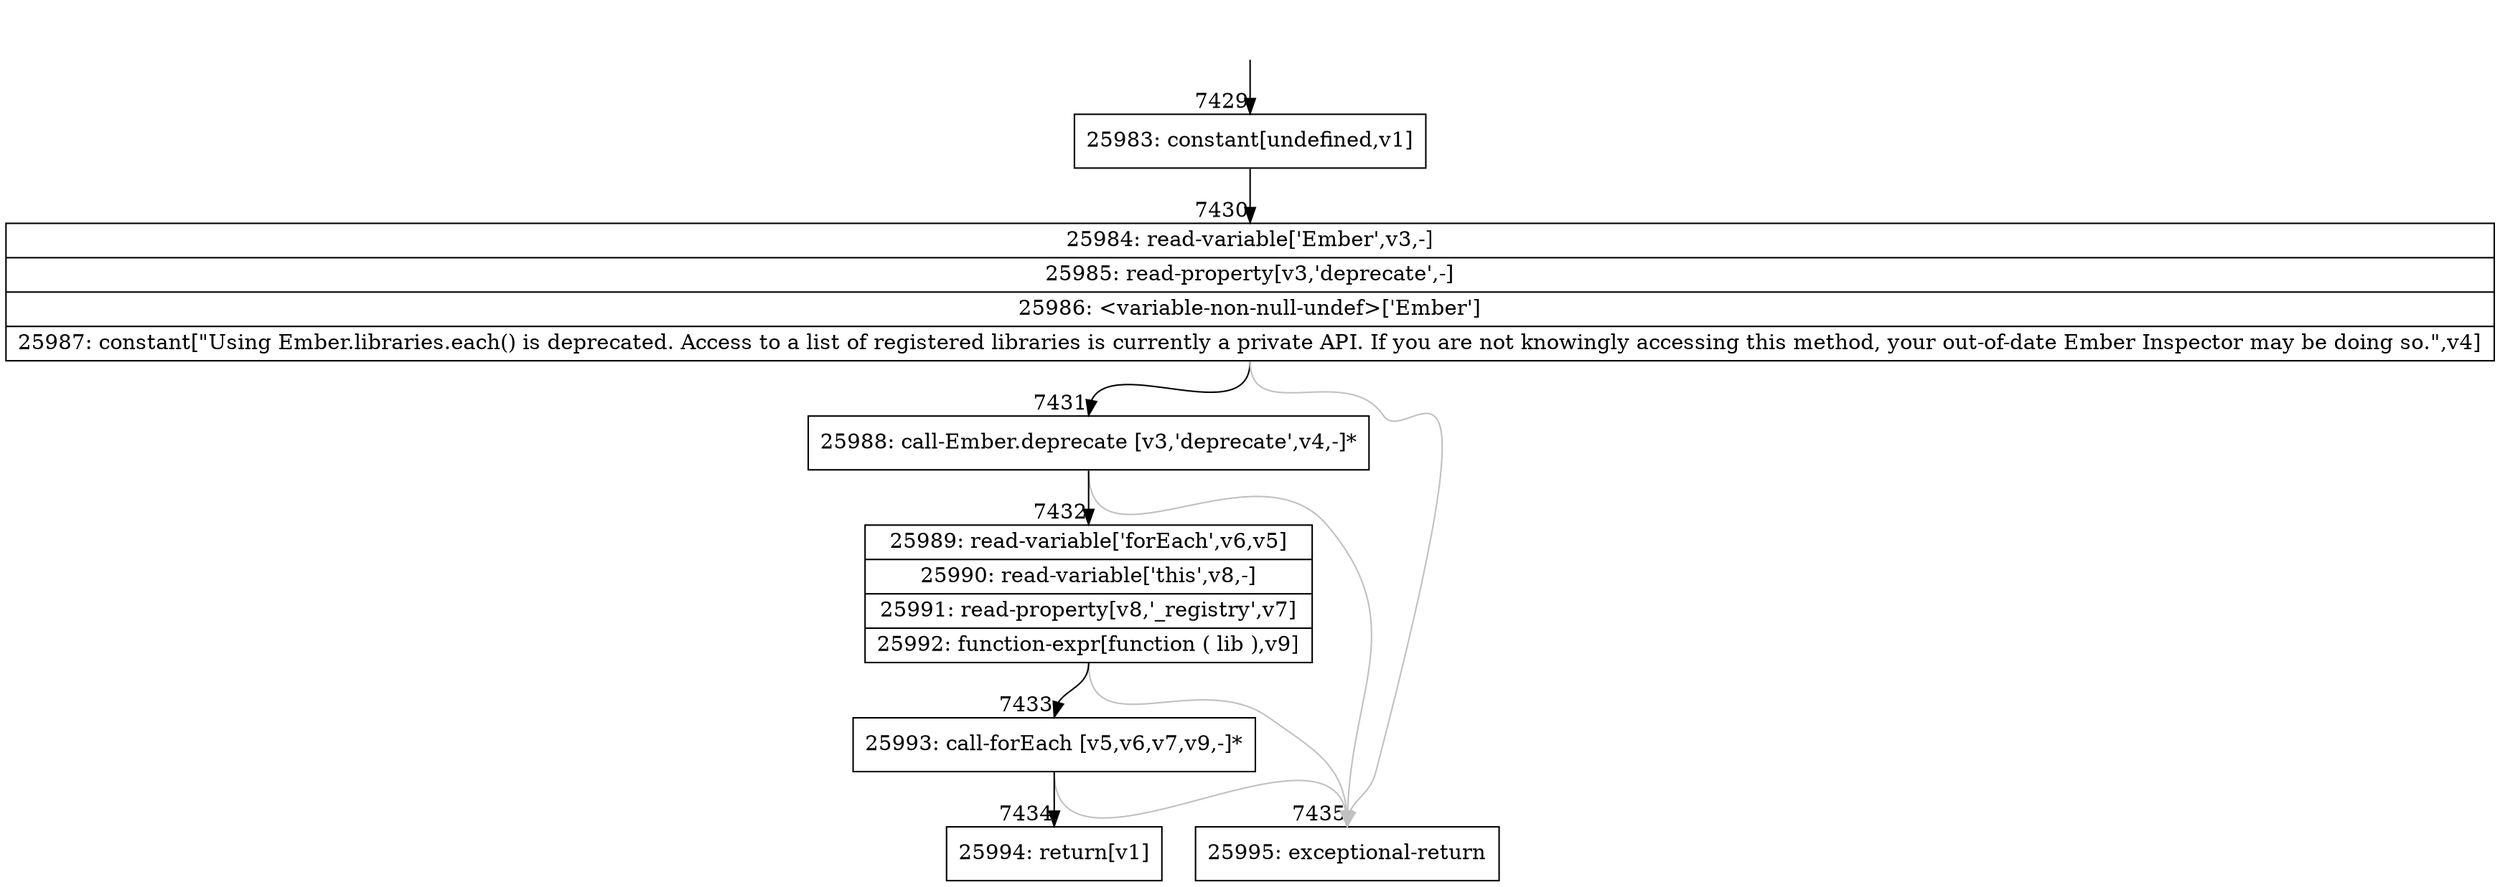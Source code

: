 digraph {
rankdir="TD"
BB_entry619[shape=none,label=""];
BB_entry619 -> BB7429 [tailport=s, headport=n, headlabel="    7429"]
BB7429 [shape=record label="{25983: constant[undefined,v1]}" ] 
BB7429 -> BB7430 [tailport=s, headport=n, headlabel="      7430"]
BB7430 [shape=record label="{25984: read-variable['Ember',v3,-]|25985: read-property[v3,'deprecate',-]|25986: \<variable-non-null-undef\>['Ember']|25987: constant[\"Using Ember.libraries.each() is deprecated. Access to a list of registered libraries is currently a private API. If you are not knowingly accessing this method, your out-of-date Ember Inspector may be doing so.\",v4]}" ] 
BB7430 -> BB7431 [tailport=s, headport=n, headlabel="      7431"]
BB7430 -> BB7435 [tailport=s, headport=n, color=gray, headlabel="      7435"]
BB7431 [shape=record label="{25988: call-Ember.deprecate [v3,'deprecate',v4,-]*}" ] 
BB7431 -> BB7432 [tailport=s, headport=n, headlabel="      7432"]
BB7431 -> BB7435 [tailport=s, headport=n, color=gray]
BB7432 [shape=record label="{25989: read-variable['forEach',v6,v5]|25990: read-variable['this',v8,-]|25991: read-property[v8,'_registry',v7]|25992: function-expr[function ( lib ),v9]}" ] 
BB7432 -> BB7433 [tailport=s, headport=n, headlabel="      7433"]
BB7432 -> BB7435 [tailport=s, headport=n, color=gray]
BB7433 [shape=record label="{25993: call-forEach [v5,v6,v7,v9,-]*}" ] 
BB7433 -> BB7434 [tailport=s, headport=n, headlabel="      7434"]
BB7433 -> BB7435 [tailport=s, headport=n, color=gray]
BB7434 [shape=record label="{25994: return[v1]}" ] 
BB7435 [shape=record label="{25995: exceptional-return}" ] 
//#$~ 13702
}
